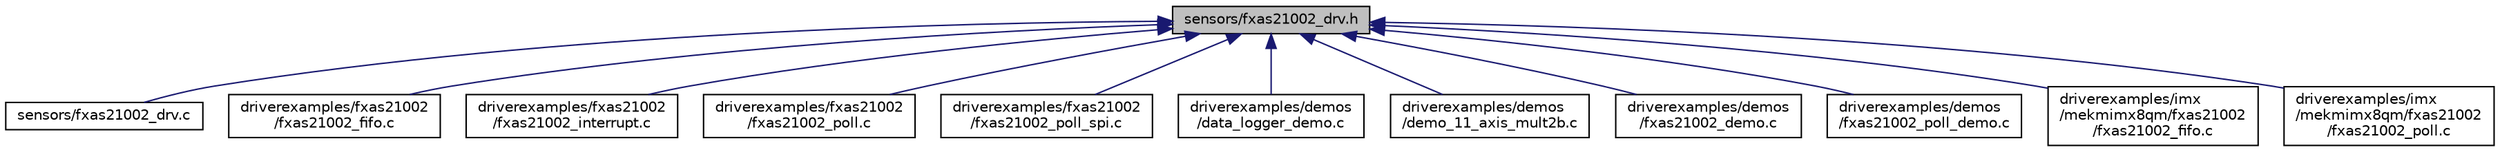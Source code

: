 digraph "sensors/fxas21002_drv.h"
{
  edge [fontname="Helvetica",fontsize="10",labelfontname="Helvetica",labelfontsize="10"];
  node [fontname="Helvetica",fontsize="10",shape=record];
  Node12 [label="sensors/fxas21002_drv.h",height=0.2,width=0.4,color="black", fillcolor="grey75", style="filled", fontcolor="black"];
  Node12 -> Node13 [dir="back",color="midnightblue",fontsize="10",style="solid",fontname="Helvetica"];
  Node13 [label="sensors/fxas21002_drv.c",height=0.2,width=0.4,color="black", fillcolor="white", style="filled",URL="$fxas21002__drv_8c.html",tooltip="The fxas21002_drv.c file implements the FXAS21002 sensor driver interfaces. "];
  Node12 -> Node14 [dir="back",color="midnightblue",fontsize="10",style="solid",fontname="Helvetica"];
  Node14 [label="driverexamples/fxas21002\l/fxas21002_fifo.c",height=0.2,width=0.4,color="black", fillcolor="white", style="filled",URL="$fxas21002_2fxas21002__fifo_8c.html"];
  Node12 -> Node15 [dir="back",color="midnightblue",fontsize="10",style="solid",fontname="Helvetica"];
  Node15 [label="driverexamples/fxas21002\l/fxas21002_interrupt.c",height=0.2,width=0.4,color="black", fillcolor="white", style="filled",URL="$fxas21002__interrupt_8c.html",tooltip="The fxas21002_interrupt.c file implements the ISSDK FXAS21002 sensor driver example demonstration wit..."];
  Node12 -> Node16 [dir="back",color="midnightblue",fontsize="10",style="solid",fontname="Helvetica"];
  Node16 [label="driverexamples/fxas21002\l/fxas21002_poll.c",height=0.2,width=0.4,color="black", fillcolor="white", style="filled",URL="$fxas21002_2fxas21002__poll_8c.html"];
  Node12 -> Node17 [dir="back",color="midnightblue",fontsize="10",style="solid",fontname="Helvetica"];
  Node17 [label="driverexamples/fxas21002\l/fxas21002_poll_spi.c",height=0.2,width=0.4,color="black", fillcolor="white", style="filled",URL="$fxas21002__poll__spi_8c.html",tooltip="The fxas21002_poll_spi.c file implements the ISSDK FXAS21002 SPI sensor driver example demonstration ..."];
  Node12 -> Node18 [dir="back",color="midnightblue",fontsize="10",style="solid",fontname="Helvetica"];
  Node18 [label="driverexamples/demos\l/data_logger_demo.c",height=0.2,width=0.4,color="black", fillcolor="white", style="filled",URL="$data__logger__demo_8c.html",tooltip="The data_logger_demo.c file implements the ISSDK Data Logger for RD-KL25-AGMP01 example demonstration..."];
  Node12 -> Node19 [dir="back",color="midnightblue",fontsize="10",style="solid",fontname="Helvetica"];
  Node19 [label="driverexamples/demos\l/demo_11_axis_mult2b.c",height=0.2,width=0.4,color="black", fillcolor="white", style="filled",URL="$demo__11__axis__mult2b_8c.html",tooltip="The demo_11_axis_mult2b.c file implements the ISSDK MMA8652, MAG3110, FXAS21002 and MPL3115 sensors 1..."];
  Node12 -> Node20 [dir="back",color="midnightblue",fontsize="10",style="solid",fontname="Helvetica"];
  Node20 [label="driverexamples/demos\l/fxas21002_demo.c",height=0.2,width=0.4,color="black", fillcolor="white", style="filled",URL="$fxas21002__demo_8c.html",tooltip="The fxas21002_demo.c file implements the ISSDK FXAS21002 sensor demo example demonstration with inter..."];
  Node12 -> Node21 [dir="back",color="midnightblue",fontsize="10",style="solid",fontname="Helvetica"];
  Node21 [label="driverexamples/demos\l/fxas21002_poll_demo.c",height=0.2,width=0.4,color="black", fillcolor="white", style="filled",URL="$fxas21002__poll__demo_8c.html",tooltip="The fxas21002_poll_demo.c file implements the ISSDK FXAS21002 sensor demo example demonstration with ..."];
  Node12 -> Node22 [dir="back",color="midnightblue",fontsize="10",style="solid",fontname="Helvetica"];
  Node22 [label="driverexamples/imx\l/mekmimx8qm/fxas21002\l/fxas21002_fifo.c",height=0.2,width=0.4,color="black", fillcolor="white", style="filled",URL="$imx_2mekmimx8qm_2fxas21002_2fxas21002__fifo_8c.html"];
  Node12 -> Node23 [dir="back",color="midnightblue",fontsize="10",style="solid",fontname="Helvetica"];
  Node23 [label="driverexamples/imx\l/mekmimx8qm/fxas21002\l/fxas21002_poll.c",height=0.2,width=0.4,color="black", fillcolor="white", style="filled",URL="$imx_2mekmimx8qm_2fxas21002_2fxas21002__poll_8c.html"];
}
